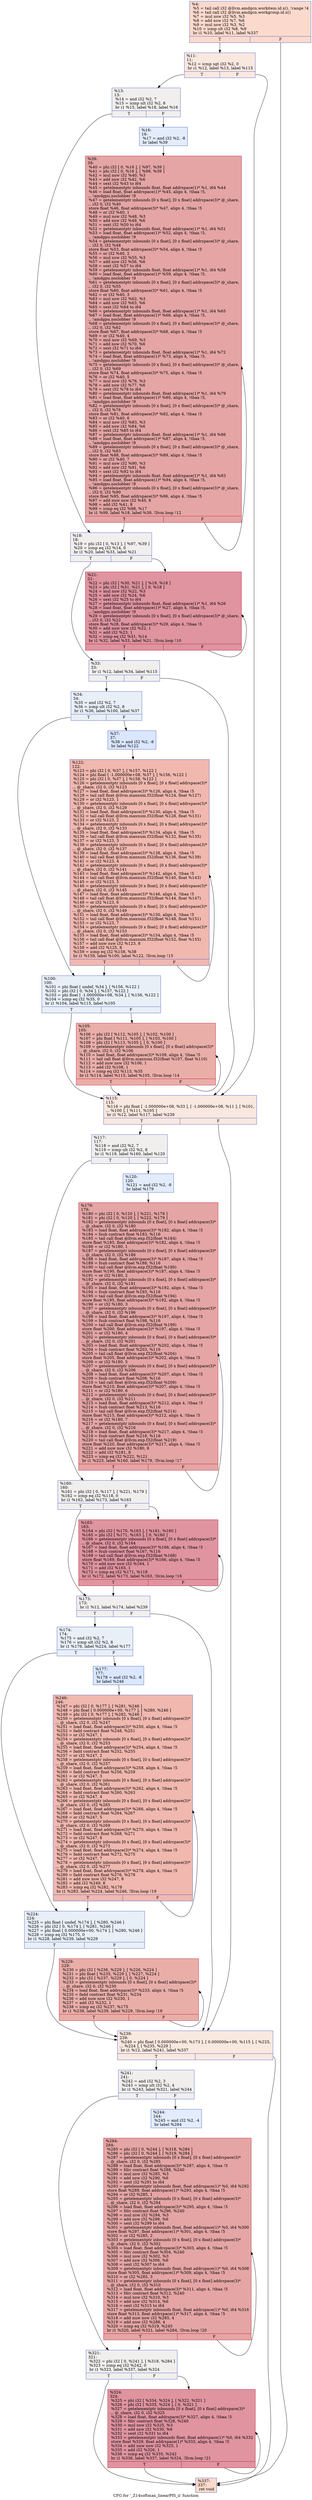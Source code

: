 digraph "CFG for '_Z14softmax_linearPfS_ii' function" {
	label="CFG for '_Z14softmax_linearPfS_ii' function";

	Node0x5a0eb00 [shape=record,color="#3d50c3ff", style=filled, fillcolor="#f7ac8e70",label="{%4:\l  %5 = tail call i32 @llvm.amdgcn.workitem.id.x(), !range !4\l  %6 = tail call i32 @llvm.amdgcn.workgroup.id.x()\l  %7 = mul nsw i32 %5, %3\l  %8 = add nsw i32 %7, %6\l  %9 = mul nsw i32 %3, %2\l  %10 = icmp slt i32 %8, %9\l  br i1 %10, label %11, label %337\l|{<s0>T|<s1>F}}"];
	Node0x5a0eb00:s0 -> Node0x5a0eb50;
	Node0x5a0eb00:s1 -> Node0x5a0fda0;
	Node0x5a0eb50 [shape=record,color="#3d50c3ff", style=filled, fillcolor="#f1ccb870",label="{%11:\l11:                                               \l  %12 = icmp sgt i32 %2, 0\l  br i1 %12, label %13, label %115\l|{<s0>T|<s1>F}}"];
	Node0x5a0eb50:s0 -> Node0x5a10580;
	Node0x5a0eb50:s1 -> Node0x5a105d0;
	Node0x5a10580 [shape=record,color="#3d50c3ff", style=filled, fillcolor="#e0dbd870",label="{%13:\l13:                                               \l  %14 = and i32 %2, 7\l  %15 = icmp ult i32 %2, 8\l  br i1 %15, label %18, label %16\l|{<s0>T|<s1>F}}"];
	Node0x5a10580:s0 -> Node0x5a10890;
	Node0x5a10580:s1 -> Node0x5a108e0;
	Node0x5a108e0 [shape=record,color="#3d50c3ff", style=filled, fillcolor="#bfd3f670",label="{%16:\l16:                                               \l  %17 = and i32 %2, -8\l  br label %39\l}"];
	Node0x5a108e0 -> Node0x5a0fbe0;
	Node0x5a10890 [shape=record,color="#3d50c3ff", style=filled, fillcolor="#e0dbd870",label="{%18:\l18:                                               \l  %19 = phi i32 [ 0, %13 ], [ %97, %39 ]\l  %20 = icmp eq i32 %14, 0\l  br i1 %20, label %33, label %21\l|{<s0>T|<s1>F}}"];
	Node0x5a10890:s0 -> Node0x5a10da0;
	Node0x5a10890:s1 -> Node0x5a10e30;
	Node0x5a10e30 [shape=record,color="#b70d28ff", style=filled, fillcolor="#b70d2870",label="{%21:\l21:                                               \l  %22 = phi i32 [ %30, %21 ], [ %19, %18 ]\l  %23 = phi i32 [ %31, %21 ], [ 0, %18 ]\l  %24 = mul nsw i32 %22, %3\l  %25 = add nsw i32 %24, %6\l  %26 = sext i32 %25 to i64\l  %27 = getelementptr inbounds float, float addrspace(1)* %1, i64 %26\l  %28 = load float, float addrspace(1)* %27, align 4, !tbaa !5,\l... !amdgpu.noclobber !9\l  %29 = getelementptr inbounds [0 x float], [0 x float] addrspace(3)* @_share,\l... i32 0, i32 %22\l  store float %28, float addrspace(3)* %29, align 4, !tbaa !5\l  %30 = add nuw nsw i32 %22, 1\l  %31 = add i32 %23, 1\l  %32 = icmp eq i32 %31, %14\l  br i1 %32, label %33, label %21, !llvm.loop !10\l|{<s0>T|<s1>F}}"];
	Node0x5a10e30:s0 -> Node0x5a10da0;
	Node0x5a10e30:s1 -> Node0x5a10e30;
	Node0x5a10da0 [shape=record,color="#3d50c3ff", style=filled, fillcolor="#e0dbd870",label="{%33:\l33:                                               \l  br i1 %12, label %34, label %115\l|{<s0>T|<s1>F}}"];
	Node0x5a10da0:s0 -> Node0x5a12310;
	Node0x5a10da0:s1 -> Node0x5a105d0;
	Node0x5a12310 [shape=record,color="#3d50c3ff", style=filled, fillcolor="#cedaeb70",label="{%34:\l34:                                               \l  %35 = and i32 %2, 7\l  %36 = icmp ult i32 %2, 8\l  br i1 %36, label %100, label %37\l|{<s0>T|<s1>F}}"];
	Node0x5a12310:s0 -> Node0x5a12530;
	Node0x5a12310:s1 -> Node0x5a12580;
	Node0x5a12580 [shape=record,color="#3d50c3ff", style=filled, fillcolor="#abc8fd70",label="{%37:\l37:                                               \l  %38 = and i32 %2, -8\l  br label %122\l}"];
	Node0x5a12580 -> Node0x5a12750;
	Node0x5a0fbe0 [shape=record,color="#b70d28ff", style=filled, fillcolor="#c5333470",label="{%39:\l39:                                               \l  %40 = phi i32 [ 0, %16 ], [ %97, %39 ]\l  %41 = phi i32 [ 0, %16 ], [ %98, %39 ]\l  %42 = mul nsw i32 %40, %3\l  %43 = add nsw i32 %42, %6\l  %44 = sext i32 %43 to i64\l  %45 = getelementptr inbounds float, float addrspace(1)* %1, i64 %44\l  %46 = load float, float addrspace(1)* %45, align 4, !tbaa !5,\l... !amdgpu.noclobber !9\l  %47 = getelementptr inbounds [0 x float], [0 x float] addrspace(3)* @_share,\l... i32 0, i32 %40\l  store float %46, float addrspace(3)* %47, align 4, !tbaa !5\l  %48 = or i32 %40, 1\l  %49 = mul nsw i32 %48, %3\l  %50 = add nsw i32 %49, %6\l  %51 = sext i32 %50 to i64\l  %52 = getelementptr inbounds float, float addrspace(1)* %1, i64 %51\l  %53 = load float, float addrspace(1)* %52, align 4, !tbaa !5,\l... !amdgpu.noclobber !9\l  %54 = getelementptr inbounds [0 x float], [0 x float] addrspace(3)* @_share,\l... i32 0, i32 %48\l  store float %53, float addrspace(3)* %54, align 4, !tbaa !5\l  %55 = or i32 %40, 2\l  %56 = mul nsw i32 %55, %3\l  %57 = add nsw i32 %56, %6\l  %58 = sext i32 %57 to i64\l  %59 = getelementptr inbounds float, float addrspace(1)* %1, i64 %58\l  %60 = load float, float addrspace(1)* %59, align 4, !tbaa !5,\l... !amdgpu.noclobber !9\l  %61 = getelementptr inbounds [0 x float], [0 x float] addrspace(3)* @_share,\l... i32 0, i32 %55\l  store float %60, float addrspace(3)* %61, align 4, !tbaa !5\l  %62 = or i32 %40, 3\l  %63 = mul nsw i32 %62, %3\l  %64 = add nsw i32 %63, %6\l  %65 = sext i32 %64 to i64\l  %66 = getelementptr inbounds float, float addrspace(1)* %1, i64 %65\l  %67 = load float, float addrspace(1)* %66, align 4, !tbaa !5,\l... !amdgpu.noclobber !9\l  %68 = getelementptr inbounds [0 x float], [0 x float] addrspace(3)* @_share,\l... i32 0, i32 %62\l  store float %67, float addrspace(3)* %68, align 4, !tbaa !5\l  %69 = or i32 %40, 4\l  %70 = mul nsw i32 %69, %3\l  %71 = add nsw i32 %70, %6\l  %72 = sext i32 %71 to i64\l  %73 = getelementptr inbounds float, float addrspace(1)* %1, i64 %72\l  %74 = load float, float addrspace(1)* %73, align 4, !tbaa !5,\l... !amdgpu.noclobber !9\l  %75 = getelementptr inbounds [0 x float], [0 x float] addrspace(3)* @_share,\l... i32 0, i32 %69\l  store float %74, float addrspace(3)* %75, align 4, !tbaa !5\l  %76 = or i32 %40, 5\l  %77 = mul nsw i32 %76, %3\l  %78 = add nsw i32 %77, %6\l  %79 = sext i32 %78 to i64\l  %80 = getelementptr inbounds float, float addrspace(1)* %1, i64 %79\l  %81 = load float, float addrspace(1)* %80, align 4, !tbaa !5,\l... !amdgpu.noclobber !9\l  %82 = getelementptr inbounds [0 x float], [0 x float] addrspace(3)* @_share,\l... i32 0, i32 %76\l  store float %81, float addrspace(3)* %82, align 4, !tbaa !5\l  %83 = or i32 %40, 6\l  %84 = mul nsw i32 %83, %3\l  %85 = add nsw i32 %84, %6\l  %86 = sext i32 %85 to i64\l  %87 = getelementptr inbounds float, float addrspace(1)* %1, i64 %86\l  %88 = load float, float addrspace(1)* %87, align 4, !tbaa !5,\l... !amdgpu.noclobber !9\l  %89 = getelementptr inbounds [0 x float], [0 x float] addrspace(3)* @_share,\l... i32 0, i32 %83\l  store float %88, float addrspace(3)* %89, align 4, !tbaa !5\l  %90 = or i32 %40, 7\l  %91 = mul nsw i32 %90, %3\l  %92 = add nsw i32 %91, %6\l  %93 = sext i32 %92 to i64\l  %94 = getelementptr inbounds float, float addrspace(1)* %1, i64 %93\l  %95 = load float, float addrspace(1)* %94, align 4, !tbaa !5,\l... !amdgpu.noclobber !9\l  %96 = getelementptr inbounds [0 x float], [0 x float] addrspace(3)* @_share,\l... i32 0, i32 %90\l  store float %95, float addrspace(3)* %96, align 4, !tbaa !5\l  %97 = add nuw nsw i32 %40, 8\l  %98 = add i32 %41, 8\l  %99 = icmp eq i32 %98, %17\l  br i1 %99, label %18, label %39, !llvm.loop !12\l|{<s0>T|<s1>F}}"];
	Node0x5a0fbe0:s0 -> Node0x5a10890;
	Node0x5a0fbe0:s1 -> Node0x5a0fbe0;
	Node0x5a12530 [shape=record,color="#3d50c3ff", style=filled, fillcolor="#cedaeb70",label="{%100:\l100:                                              \l  %101 = phi float [ undef, %34 ], [ %156, %122 ]\l  %102 = phi i32 [ 0, %34 ], [ %157, %122 ]\l  %103 = phi float [ -1.000000e+08, %34 ], [ %156, %122 ]\l  %104 = icmp eq i32 %35, 0\l  br i1 %104, label %115, label %105\l|{<s0>T|<s1>F}}"];
	Node0x5a12530:s0 -> Node0x5a105d0;
	Node0x5a12530:s1 -> Node0x5a16c60;
	Node0x5a16c60 [shape=record,color="#b70d28ff", style=filled, fillcolor="#d0473d70",label="{%105:\l105:                                              \l  %106 = phi i32 [ %112, %105 ], [ %102, %100 ]\l  %107 = phi float [ %111, %105 ], [ %103, %100 ]\l  %108 = phi i32 [ %113, %105 ], [ 0, %100 ]\l  %109 = getelementptr inbounds [0 x float], [0 x float] addrspace(3)*\l... @_share, i32 0, i32 %106\l  %110 = load float, float addrspace(3)* %109, align 4, !tbaa !5\l  %111 = tail call float @llvm.maxnum.f32(float %107, float %110)\l  %112 = add nuw nsw i32 %106, 1\l  %113 = add i32 %108, 1\l  %114 = icmp eq i32 %113, %35\l  br i1 %114, label %115, label %105, !llvm.loop !14\l|{<s0>T|<s1>F}}"];
	Node0x5a16c60:s0 -> Node0x5a105d0;
	Node0x5a16c60:s1 -> Node0x5a16c60;
	Node0x5a105d0 [shape=record,color="#3d50c3ff", style=filled, fillcolor="#f1ccb870",label="{%115:\l115:                                              \l  %116 = phi float [ -1.000000e+08, %33 ], [ -1.000000e+08, %11 ], [ %101,\l... %100 ], [ %111, %105 ]\l  br i1 %12, label %117, label %239\l|{<s0>T|<s1>F}}"];
	Node0x5a105d0:s0 -> Node0x5a177b0;
	Node0x5a105d0:s1 -> Node0x5a17800;
	Node0x5a177b0 [shape=record,color="#3d50c3ff", style=filled, fillcolor="#e0dbd870",label="{%117:\l117:                                              \l  %118 = and i32 %2, 7\l  %119 = icmp ult i32 %2, 8\l  br i1 %119, label %160, label %120\l|{<s0>T|<s1>F}}"];
	Node0x5a177b0:s0 -> Node0x5a17a60;
	Node0x5a177b0:s1 -> Node0x5a17ab0;
	Node0x5a17ab0 [shape=record,color="#3d50c3ff", style=filled, fillcolor="#bfd3f670",label="{%120:\l120:                                              \l  %121 = and i32 %2, -8\l  br label %179\l}"];
	Node0x5a17ab0 -> Node0x5a17c80;
	Node0x5a12750 [shape=record,color="#3d50c3ff", style=filled, fillcolor="#dc5d4a70",label="{%122:\l122:                                              \l  %123 = phi i32 [ 0, %37 ], [ %157, %122 ]\l  %124 = phi float [ -1.000000e+08, %37 ], [ %156, %122 ]\l  %125 = phi i32 [ 0, %37 ], [ %158, %122 ]\l  %126 = getelementptr inbounds [0 x float], [0 x float] addrspace(3)*\l... @_share, i32 0, i32 %123\l  %127 = load float, float addrspace(3)* %126, align 4, !tbaa !5\l  %128 = tail call float @llvm.maxnum.f32(float %124, float %127)\l  %129 = or i32 %123, 1\l  %130 = getelementptr inbounds [0 x float], [0 x float] addrspace(3)*\l... @_share, i32 0, i32 %129\l  %131 = load float, float addrspace(3)* %130, align 4, !tbaa !5\l  %132 = tail call float @llvm.maxnum.f32(float %128, float %131)\l  %133 = or i32 %123, 2\l  %134 = getelementptr inbounds [0 x float], [0 x float] addrspace(3)*\l... @_share, i32 0, i32 %133\l  %135 = load float, float addrspace(3)* %134, align 4, !tbaa !5\l  %136 = tail call float @llvm.maxnum.f32(float %132, float %135)\l  %137 = or i32 %123, 3\l  %138 = getelementptr inbounds [0 x float], [0 x float] addrspace(3)*\l... @_share, i32 0, i32 %137\l  %139 = load float, float addrspace(3)* %138, align 4, !tbaa !5\l  %140 = tail call float @llvm.maxnum.f32(float %136, float %139)\l  %141 = or i32 %123, 4\l  %142 = getelementptr inbounds [0 x float], [0 x float] addrspace(3)*\l... @_share, i32 0, i32 %141\l  %143 = load float, float addrspace(3)* %142, align 4, !tbaa !5\l  %144 = tail call float @llvm.maxnum.f32(float %140, float %143)\l  %145 = or i32 %123, 5\l  %146 = getelementptr inbounds [0 x float], [0 x float] addrspace(3)*\l... @_share, i32 0, i32 %145\l  %147 = load float, float addrspace(3)* %146, align 4, !tbaa !5\l  %148 = tail call float @llvm.maxnum.f32(float %144, float %147)\l  %149 = or i32 %123, 6\l  %150 = getelementptr inbounds [0 x float], [0 x float] addrspace(3)*\l... @_share, i32 0, i32 %149\l  %151 = load float, float addrspace(3)* %150, align 4, !tbaa !5\l  %152 = tail call float @llvm.maxnum.f32(float %148, float %151)\l  %153 = or i32 %123, 7\l  %154 = getelementptr inbounds [0 x float], [0 x float] addrspace(3)*\l... @_share, i32 0, i32 %153\l  %155 = load float, float addrspace(3)* %154, align 4, !tbaa !5\l  %156 = tail call float @llvm.maxnum.f32(float %152, float %155)\l  %157 = add nuw nsw i32 %123, 8\l  %158 = add i32 %125, 8\l  %159 = icmp eq i32 %158, %38\l  br i1 %159, label %100, label %122, !llvm.loop !15\l|{<s0>T|<s1>F}}"];
	Node0x5a12750:s0 -> Node0x5a12530;
	Node0x5a12750:s1 -> Node0x5a12750;
	Node0x5a17a60 [shape=record,color="#3d50c3ff", style=filled, fillcolor="#e0dbd870",label="{%160:\l160:                                              \l  %161 = phi i32 [ 0, %117 ], [ %221, %179 ]\l  %162 = icmp eq i32 %118, 0\l  br i1 %162, label %173, label %163\l|{<s0>T|<s1>F}}"];
	Node0x5a17a60:s0 -> Node0x5a19e20;
	Node0x5a17a60:s1 -> Node0x5a19e70;
	Node0x5a19e70 [shape=record,color="#b70d28ff", style=filled, fillcolor="#b70d2870",label="{%163:\l163:                                              \l  %164 = phi i32 [ %170, %163 ], [ %161, %160 ]\l  %165 = phi i32 [ %171, %163 ], [ 0, %160 ]\l  %166 = getelementptr inbounds [0 x float], [0 x float] addrspace(3)*\l... @_share, i32 0, i32 %164\l  %167 = load float, float addrspace(3)* %166, align 4, !tbaa !5\l  %168 = fsub contract float %167, %116\l  %169 = tail call float @llvm.exp.f32(float %168)\l  store float %169, float addrspace(3)* %166, align 4, !tbaa !5\l  %170 = add nuw nsw i32 %164, 1\l  %171 = add i32 %165, 1\l  %172 = icmp eq i32 %171, %118\l  br i1 %172, label %173, label %163, !llvm.loop !16\l|{<s0>T|<s1>F}}"];
	Node0x5a19e70:s0 -> Node0x5a19e20;
	Node0x5a19e70:s1 -> Node0x5a19e70;
	Node0x5a19e20 [shape=record,color="#3d50c3ff", style=filled, fillcolor="#e0dbd870",label="{%173:\l173:                                              \l  br i1 %12, label %174, label %239\l|{<s0>T|<s1>F}}"];
	Node0x5a19e20:s0 -> Node0x5a1a870;
	Node0x5a19e20:s1 -> Node0x5a17800;
	Node0x5a1a870 [shape=record,color="#3d50c3ff", style=filled, fillcolor="#cedaeb70",label="{%174:\l174:                                              \l  %175 = and i32 %2, 7\l  %176 = icmp ult i32 %2, 8\l  br i1 %176, label %224, label %177\l|{<s0>T|<s1>F}}"];
	Node0x5a1a870:s0 -> Node0x5a1aa90;
	Node0x5a1a870:s1 -> Node0x5a1aae0;
	Node0x5a1aae0 [shape=record,color="#3d50c3ff", style=filled, fillcolor="#abc8fd70",label="{%177:\l177:                                              \l  %178 = and i32 %2, -8\l  br label %246\l}"];
	Node0x5a1aae0 -> Node0x5a1acb0;
	Node0x5a17c80 [shape=record,color="#b70d28ff", style=filled, fillcolor="#c5333470",label="{%179:\l179:                                              \l  %180 = phi i32 [ 0, %120 ], [ %221, %179 ]\l  %181 = phi i32 [ 0, %120 ], [ %222, %179 ]\l  %182 = getelementptr inbounds [0 x float], [0 x float] addrspace(3)*\l... @_share, i32 0, i32 %180\l  %183 = load float, float addrspace(3)* %182, align 4, !tbaa !5\l  %184 = fsub contract float %183, %116\l  %185 = tail call float @llvm.exp.f32(float %184)\l  store float %185, float addrspace(3)* %182, align 4, !tbaa !5\l  %186 = or i32 %180, 1\l  %187 = getelementptr inbounds [0 x float], [0 x float] addrspace(3)*\l... @_share, i32 0, i32 %186\l  %188 = load float, float addrspace(3)* %187, align 4, !tbaa !5\l  %189 = fsub contract float %188, %116\l  %190 = tail call float @llvm.exp.f32(float %189)\l  store float %190, float addrspace(3)* %187, align 4, !tbaa !5\l  %191 = or i32 %180, 2\l  %192 = getelementptr inbounds [0 x float], [0 x float] addrspace(3)*\l... @_share, i32 0, i32 %191\l  %193 = load float, float addrspace(3)* %192, align 4, !tbaa !5\l  %194 = fsub contract float %193, %116\l  %195 = tail call float @llvm.exp.f32(float %194)\l  store float %195, float addrspace(3)* %192, align 4, !tbaa !5\l  %196 = or i32 %180, 3\l  %197 = getelementptr inbounds [0 x float], [0 x float] addrspace(3)*\l... @_share, i32 0, i32 %196\l  %198 = load float, float addrspace(3)* %197, align 4, !tbaa !5\l  %199 = fsub contract float %198, %116\l  %200 = tail call float @llvm.exp.f32(float %199)\l  store float %200, float addrspace(3)* %197, align 4, !tbaa !5\l  %201 = or i32 %180, 4\l  %202 = getelementptr inbounds [0 x float], [0 x float] addrspace(3)*\l... @_share, i32 0, i32 %201\l  %203 = load float, float addrspace(3)* %202, align 4, !tbaa !5\l  %204 = fsub contract float %203, %116\l  %205 = tail call float @llvm.exp.f32(float %204)\l  store float %205, float addrspace(3)* %202, align 4, !tbaa !5\l  %206 = or i32 %180, 5\l  %207 = getelementptr inbounds [0 x float], [0 x float] addrspace(3)*\l... @_share, i32 0, i32 %206\l  %208 = load float, float addrspace(3)* %207, align 4, !tbaa !5\l  %209 = fsub contract float %208, %116\l  %210 = tail call float @llvm.exp.f32(float %209)\l  store float %210, float addrspace(3)* %207, align 4, !tbaa !5\l  %211 = or i32 %180, 6\l  %212 = getelementptr inbounds [0 x float], [0 x float] addrspace(3)*\l... @_share, i32 0, i32 %211\l  %213 = load float, float addrspace(3)* %212, align 4, !tbaa !5\l  %214 = fsub contract float %213, %116\l  %215 = tail call float @llvm.exp.f32(float %214)\l  store float %215, float addrspace(3)* %212, align 4, !tbaa !5\l  %216 = or i32 %180, 7\l  %217 = getelementptr inbounds [0 x float], [0 x float] addrspace(3)*\l... @_share, i32 0, i32 %216\l  %218 = load float, float addrspace(3)* %217, align 4, !tbaa !5\l  %219 = fsub contract float %218, %116\l  %220 = tail call float @llvm.exp.f32(float %219)\l  store float %220, float addrspace(3)* %217, align 4, !tbaa !5\l  %221 = add nuw nsw i32 %180, 8\l  %222 = add i32 %181, 8\l  %223 = icmp eq i32 %222, %121\l  br i1 %223, label %160, label %179, !llvm.loop !17\l|{<s0>T|<s1>F}}"];
	Node0x5a17c80:s0 -> Node0x5a17a60;
	Node0x5a17c80:s1 -> Node0x5a17c80;
	Node0x5a1aa90 [shape=record,color="#3d50c3ff", style=filled, fillcolor="#cedaeb70",label="{%224:\l224:                                              \l  %225 = phi float [ undef, %174 ], [ %280, %246 ]\l  %226 = phi i32 [ 0, %174 ], [ %281, %246 ]\l  %227 = phi float [ 0.000000e+00, %174 ], [ %280, %246 ]\l  %228 = icmp eq i32 %175, 0\l  br i1 %228, label %239, label %229\l|{<s0>T|<s1>F}}"];
	Node0x5a1aa90:s0 -> Node0x5a17800;
	Node0x5a1aa90:s1 -> Node0x5a1dd60;
	Node0x5a1dd60 [shape=record,color="#b70d28ff", style=filled, fillcolor="#d0473d70",label="{%229:\l229:                                              \l  %230 = phi i32 [ %236, %229 ], [ %226, %224 ]\l  %231 = phi float [ %235, %229 ], [ %227, %224 ]\l  %232 = phi i32 [ %237, %229 ], [ 0, %224 ]\l  %233 = getelementptr inbounds [0 x float], [0 x float] addrspace(3)*\l... @_share, i32 0, i32 %230\l  %234 = load float, float addrspace(3)* %233, align 4, !tbaa !5\l  %235 = fadd contract float %231, %234\l  %236 = add nuw nsw i32 %230, 1\l  %237 = add i32 %232, 1\l  %238 = icmp eq i32 %237, %175\l  br i1 %238, label %239, label %229, !llvm.loop !18\l|{<s0>T|<s1>F}}"];
	Node0x5a1dd60:s0 -> Node0x5a17800;
	Node0x5a1dd60:s1 -> Node0x5a1dd60;
	Node0x5a17800 [shape=record,color="#3d50c3ff", style=filled, fillcolor="#f1ccb870",label="{%239:\l239:                                              \l  %240 = phi float [ 0.000000e+00, %173 ], [ 0.000000e+00, %115 ], [ %225,\l... %224 ], [ %235, %229 ]\l  br i1 %12, label %241, label %337\l|{<s0>T|<s1>F}}"];
	Node0x5a17800:s0 -> Node0x5a1e700;
	Node0x5a17800:s1 -> Node0x5a0fda0;
	Node0x5a1e700 [shape=record,color="#3d50c3ff", style=filled, fillcolor="#e0dbd870",label="{%241:\l241:                                              \l  %242 = and i32 %2, 3\l  %243 = icmp ult i32 %2, 4\l  br i1 %243, label %321, label %244\l|{<s0>T|<s1>F}}"];
	Node0x5a1e700:s0 -> Node0x5a1e920;
	Node0x5a1e700:s1 -> Node0x5a1e970;
	Node0x5a1e970 [shape=record,color="#3d50c3ff", style=filled, fillcolor="#bfd3f670",label="{%244:\l244:                                              \l  %245 = and i32 %2, -4\l  br label %284\l}"];
	Node0x5a1e970 -> Node0x5a1eb40;
	Node0x5a1acb0 [shape=record,color="#3d50c3ff", style=filled, fillcolor="#dc5d4a70",label="{%246:\l246:                                              \l  %247 = phi i32 [ 0, %177 ], [ %281, %246 ]\l  %248 = phi float [ 0.000000e+00, %177 ], [ %280, %246 ]\l  %249 = phi i32 [ 0, %177 ], [ %282, %246 ]\l  %250 = getelementptr inbounds [0 x float], [0 x float] addrspace(3)*\l... @_share, i32 0, i32 %247\l  %251 = load float, float addrspace(3)* %250, align 4, !tbaa !5\l  %252 = fadd contract float %248, %251\l  %253 = or i32 %247, 1\l  %254 = getelementptr inbounds [0 x float], [0 x float] addrspace(3)*\l... @_share, i32 0, i32 %253\l  %255 = load float, float addrspace(3)* %254, align 4, !tbaa !5\l  %256 = fadd contract float %252, %255\l  %257 = or i32 %247, 2\l  %258 = getelementptr inbounds [0 x float], [0 x float] addrspace(3)*\l... @_share, i32 0, i32 %257\l  %259 = load float, float addrspace(3)* %258, align 4, !tbaa !5\l  %260 = fadd contract float %256, %259\l  %261 = or i32 %247, 3\l  %262 = getelementptr inbounds [0 x float], [0 x float] addrspace(3)*\l... @_share, i32 0, i32 %261\l  %263 = load float, float addrspace(3)* %262, align 4, !tbaa !5\l  %264 = fadd contract float %260, %263\l  %265 = or i32 %247, 4\l  %266 = getelementptr inbounds [0 x float], [0 x float] addrspace(3)*\l... @_share, i32 0, i32 %265\l  %267 = load float, float addrspace(3)* %266, align 4, !tbaa !5\l  %268 = fadd contract float %264, %267\l  %269 = or i32 %247, 5\l  %270 = getelementptr inbounds [0 x float], [0 x float] addrspace(3)*\l... @_share, i32 0, i32 %269\l  %271 = load float, float addrspace(3)* %270, align 4, !tbaa !5\l  %272 = fadd contract float %268, %271\l  %273 = or i32 %247, 6\l  %274 = getelementptr inbounds [0 x float], [0 x float] addrspace(3)*\l... @_share, i32 0, i32 %273\l  %275 = load float, float addrspace(3)* %274, align 4, !tbaa !5\l  %276 = fadd contract float %272, %275\l  %277 = or i32 %247, 7\l  %278 = getelementptr inbounds [0 x float], [0 x float] addrspace(3)*\l... @_share, i32 0, i32 %277\l  %279 = load float, float addrspace(3)* %278, align 4, !tbaa !5\l  %280 = fadd contract float %276, %279\l  %281 = add nuw nsw i32 %247, 8\l  %282 = add i32 %249, 8\l  %283 = icmp eq i32 %282, %178\l  br i1 %283, label %224, label %246, !llvm.loop !19\l|{<s0>T|<s1>F}}"];
	Node0x5a1acb0:s0 -> Node0x5a1aa90;
	Node0x5a1acb0:s1 -> Node0x5a1acb0;
	Node0x5a1eb40 [shape=record,color="#b70d28ff", style=filled, fillcolor="#c5333470",label="{%284:\l284:                                              \l  %285 = phi i32 [ 0, %244 ], [ %318, %284 ]\l  %286 = phi i32 [ 0, %244 ], [ %319, %284 ]\l  %287 = getelementptr inbounds [0 x float], [0 x float] addrspace(3)*\l... @_share, i32 0, i32 %285\l  %288 = load float, float addrspace(3)* %287, align 4, !tbaa !5\l  %289 = fdiv contract float %288, %240\l  %290 = mul nsw i32 %285, %3\l  %291 = add nsw i32 %290, %6\l  %292 = sext i32 %291 to i64\l  %293 = getelementptr inbounds float, float addrspace(1)* %0, i64 %292\l  store float %289, float addrspace(1)* %293, align 4, !tbaa !5\l  %294 = or i32 %285, 1\l  %295 = getelementptr inbounds [0 x float], [0 x float] addrspace(3)*\l... @_share, i32 0, i32 %294\l  %296 = load float, float addrspace(3)* %295, align 4, !tbaa !5\l  %297 = fdiv contract float %296, %240\l  %298 = mul nsw i32 %294, %3\l  %299 = add nsw i32 %298, %6\l  %300 = sext i32 %299 to i64\l  %301 = getelementptr inbounds float, float addrspace(1)* %0, i64 %300\l  store float %297, float addrspace(1)* %301, align 4, !tbaa !5\l  %302 = or i32 %285, 2\l  %303 = getelementptr inbounds [0 x float], [0 x float] addrspace(3)*\l... @_share, i32 0, i32 %302\l  %304 = load float, float addrspace(3)* %303, align 4, !tbaa !5\l  %305 = fdiv contract float %304, %240\l  %306 = mul nsw i32 %302, %3\l  %307 = add nsw i32 %306, %6\l  %308 = sext i32 %307 to i64\l  %309 = getelementptr inbounds float, float addrspace(1)* %0, i64 %308\l  store float %305, float addrspace(1)* %309, align 4, !tbaa !5\l  %310 = or i32 %285, 3\l  %311 = getelementptr inbounds [0 x float], [0 x float] addrspace(3)*\l... @_share, i32 0, i32 %310\l  %312 = load float, float addrspace(3)* %311, align 4, !tbaa !5\l  %313 = fdiv contract float %312, %240\l  %314 = mul nsw i32 %310, %3\l  %315 = add nsw i32 %314, %6\l  %316 = sext i32 %315 to i64\l  %317 = getelementptr inbounds float, float addrspace(1)* %0, i64 %316\l  store float %313, float addrspace(1)* %317, align 4, !tbaa !5\l  %318 = add nuw nsw i32 %285, 4\l  %319 = add nuw i32 %286, 4\l  %320 = icmp eq i32 %319, %245\l  br i1 %320, label %321, label %284, !llvm.loop !20\l|{<s0>T|<s1>F}}"];
	Node0x5a1eb40:s0 -> Node0x5a1e920;
	Node0x5a1eb40:s1 -> Node0x5a1eb40;
	Node0x5a1e920 [shape=record,color="#3d50c3ff", style=filled, fillcolor="#e0dbd870",label="{%321:\l321:                                              \l  %322 = phi i32 [ 0, %241 ], [ %318, %284 ]\l  %323 = icmp eq i32 %242, 0\l  br i1 %323, label %337, label %324\l|{<s0>T|<s1>F}}"];
	Node0x5a1e920:s0 -> Node0x5a0fda0;
	Node0x5a1e920:s1 -> Node0x5a22a90;
	Node0x5a22a90 [shape=record,color="#b70d28ff", style=filled, fillcolor="#b70d2870",label="{%324:\l324:                                              \l  %325 = phi i32 [ %334, %324 ], [ %322, %321 ]\l  %326 = phi i32 [ %335, %324 ], [ 0, %321 ]\l  %327 = getelementptr inbounds [0 x float], [0 x float] addrspace(3)*\l... @_share, i32 0, i32 %325\l  %328 = load float, float addrspace(3)* %327, align 4, !tbaa !5\l  %329 = fdiv contract float %328, %240\l  %330 = mul nsw i32 %325, %3\l  %331 = add nsw i32 %330, %6\l  %332 = sext i32 %331 to i64\l  %333 = getelementptr inbounds float, float addrspace(1)* %0, i64 %332\l  store float %329, float addrspace(1)* %333, align 4, !tbaa !5\l  %334 = add nuw nsw i32 %325, 1\l  %335 = add i32 %326, 1\l  %336 = icmp eq i32 %335, %242\l  br i1 %336, label %337, label %324, !llvm.loop !21\l|{<s0>T|<s1>F}}"];
	Node0x5a22a90:s0 -> Node0x5a0fda0;
	Node0x5a22a90:s1 -> Node0x5a22a90;
	Node0x5a0fda0 [shape=record,color="#3d50c3ff", style=filled, fillcolor="#f7ac8e70",label="{%337:\l337:                                              \l  ret void\l}"];
}
